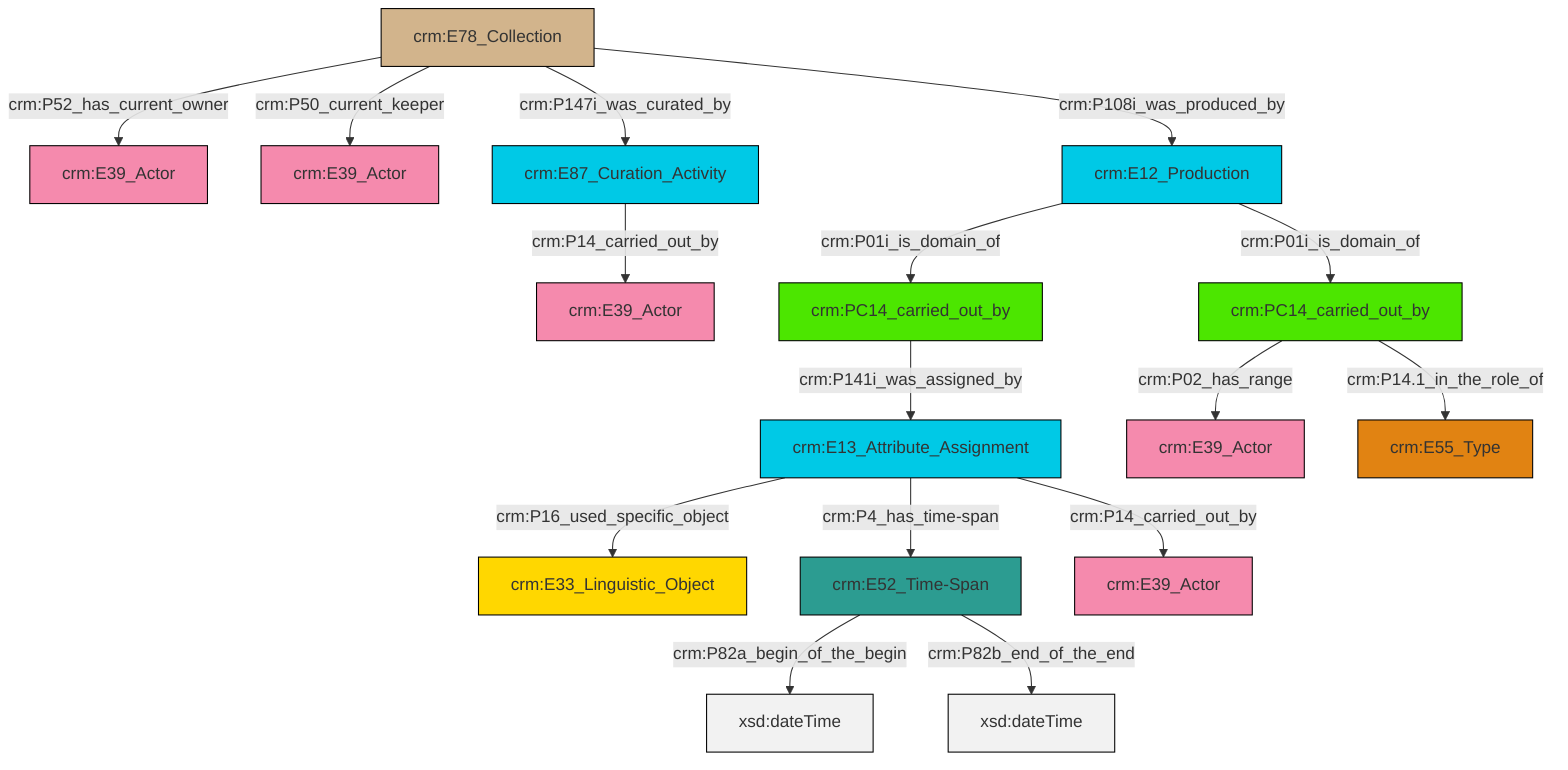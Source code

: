 graph TD
classDef Literal fill:#f2f2f2,stroke:#000000;
classDef CRM_Entity fill:#FFFFFF,stroke:#000000;
classDef Temporal_Entity fill:#00C9E6, stroke:#000000;
classDef Type fill:#E18312, stroke:#000000;
classDef Time-Span fill:#2C9C91, stroke:#000000;
classDef Appellation fill:#FFEB7F, stroke:#000000;
classDef Place fill:#008836, stroke:#000000;
classDef Persistent_Item fill:#B266B2, stroke:#000000;
classDef Conceptual_Object fill:#FFD700, stroke:#000000;
classDef Physical_Thing fill:#D2B48C, stroke:#000000;
classDef Actor fill:#f58aad, stroke:#000000;
classDef PC_Classes fill:#4ce600, stroke:#000000;
classDef Multi fill:#cccccc,stroke:#000000;

0["crm:E13_Attribute_Assignment"]:::Temporal_Entity -->|crm:P16_used_specific_object| 1["crm:E33_Linguistic_Object"]:::Conceptual_Object
7["crm:E78_Collection"]:::Physical_Thing -->|crm:P50_current_keeper| 11["crm:E39_Actor"]:::Actor
12["crm:E87_Curation_Activity"]:::Temporal_Entity -->|crm:P14_carried_out_by| 2["crm:E39_Actor"]:::Actor
17["crm:E52_Time-Span"]:::Time-Span -->|crm:P82a_begin_of_the_begin| 18[xsd:dateTime]:::Literal
17["crm:E52_Time-Span"]:::Time-Span -->|crm:P82b_end_of_the_end| 20[xsd:dateTime]:::Literal
9["crm:PC14_carried_out_by"]:::PC_Classes -->|crm:P141i_was_assigned_by| 0["crm:E13_Attribute_Assignment"]:::Temporal_Entity
13["crm:E12_Production"]:::Temporal_Entity -->|crm:P01i_is_domain_of| 21["crm:PC14_carried_out_by"]:::PC_Classes
7["crm:E78_Collection"]:::Physical_Thing -->|crm:P52_has_current_owner| 5["crm:E39_Actor"]:::Actor
21["crm:PC14_carried_out_by"]:::PC_Classes -->|crm:P02_has_range| 15["crm:E39_Actor"]:::Actor
0["crm:E13_Attribute_Assignment"]:::Temporal_Entity -->|crm:P4_has_time-span| 17["crm:E52_Time-Span"]:::Time-Span
7["crm:E78_Collection"]:::Physical_Thing -->|crm:P108i_was_produced_by| 13["crm:E12_Production"]:::Temporal_Entity
21["crm:PC14_carried_out_by"]:::PC_Classes -->|crm:P14.1_in_the_role_of| 25["crm:E55_Type"]:::Type
13["crm:E12_Production"]:::Temporal_Entity -->|crm:P01i_is_domain_of| 9["crm:PC14_carried_out_by"]:::PC_Classes
0["crm:E13_Attribute_Assignment"]:::Temporal_Entity -->|crm:P14_carried_out_by| 22["crm:E39_Actor"]:::Actor
7["crm:E78_Collection"]:::Physical_Thing -->|crm:P147i_was_curated_by| 12["crm:E87_Curation_Activity"]:::Temporal_Entity